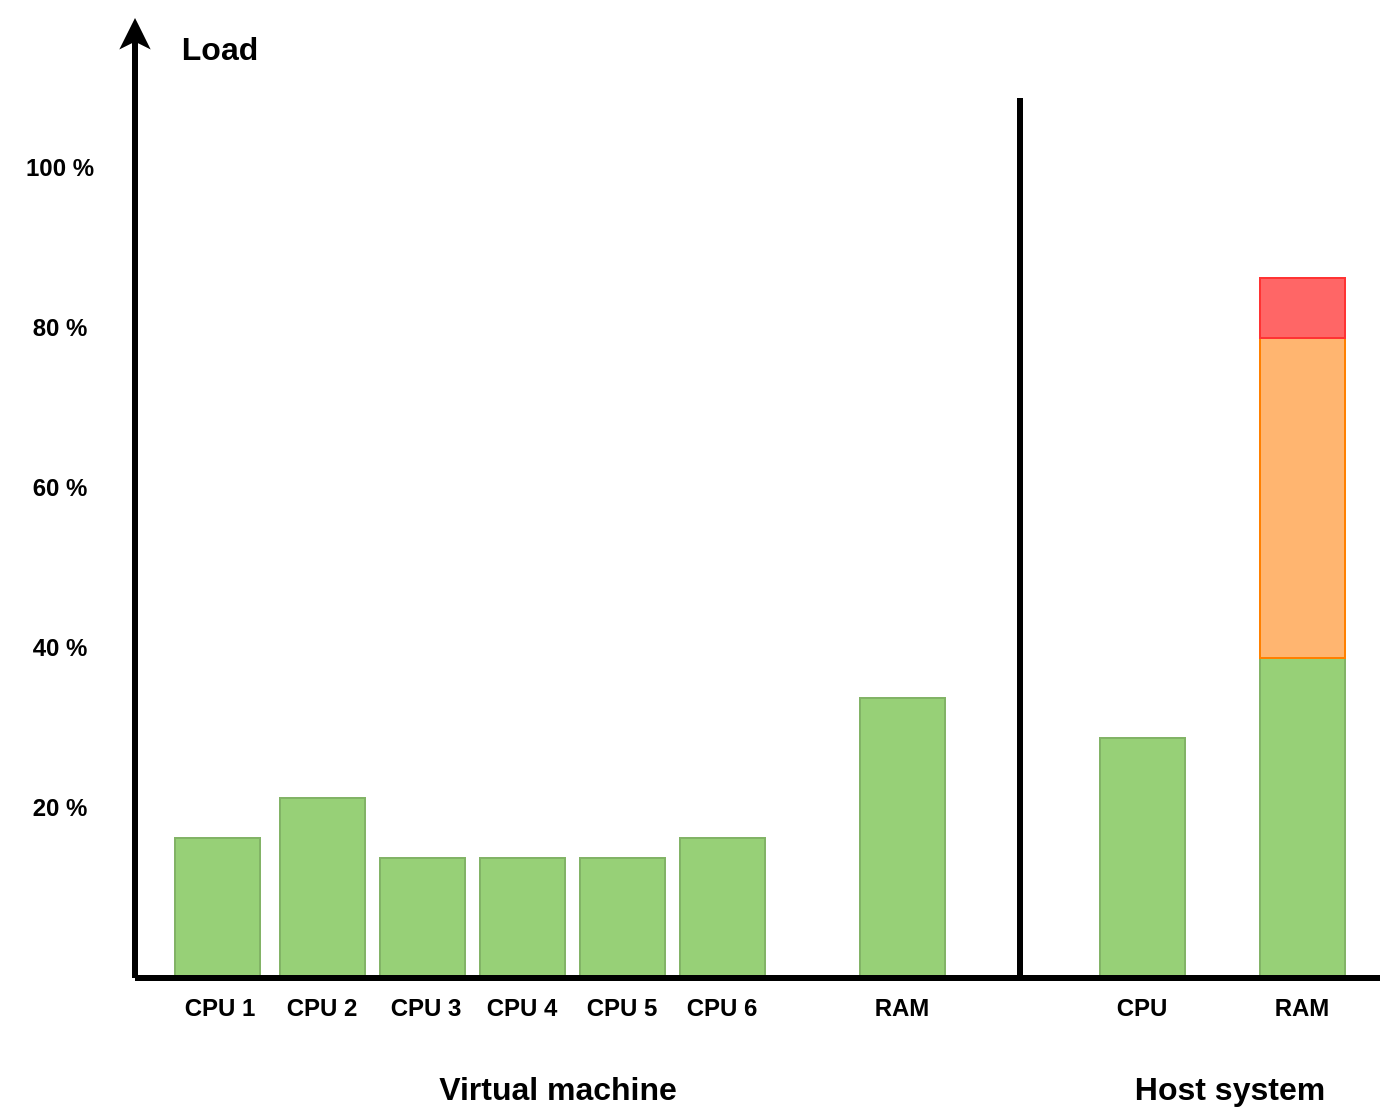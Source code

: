 <mxfile version="15.8.7" type="device"><diagram id="07fea595-8f29-1299-0266-81d95cde20df" name="Page-1"><mxGraphModel dx="-1042" dy="181" grid="1" gridSize="10" guides="1" tooltips="1" connect="1" arrows="1" fold="1" page="1" pageScale="1" pageWidth="1169" pageHeight="827" background="none" math="0" shadow="0"><root><mxCell id="0"/><mxCell id="1" parent="0"/><mxCell id="Cf1h_2czzi4_lYQHICTM-773" value="" style="whiteSpace=wrap;fillColor=#97D077;gradientDirection=east;strokeColor=#82b366;html=1;" vertex="1" parent="1"><mxGeometry x="2910" y="1200" width="42.5" height="120" as="geometry"/></mxCell><mxCell id="Cf1h_2czzi4_lYQHICTM-774" value="" style="whiteSpace=wrap;fillColor=#97D077;gradientDirection=east;strokeColor=#82b366;html=1;" vertex="1" parent="1"><mxGeometry x="2990" y="1160" width="42.5" height="160" as="geometry"/></mxCell><mxCell id="Cf1h_2czzi4_lYQHICTM-763" value="" style="whiteSpace=wrap;fillColor=#97D077;gradientDirection=east;strokeColor=#82b366;html=1;" vertex="1" parent="1"><mxGeometry x="2790" y="1180" width="42.5" height="140" as="geometry"/></mxCell><mxCell id="Cf1h_2czzi4_lYQHICTM-758" value="" style="whiteSpace=wrap;fillColor=#97D077;gradientDirection=east;strokeColor=#82b366;html=1;" vertex="1" parent="1"><mxGeometry x="2500" y="1230" width="42.5" height="90" as="geometry"/></mxCell><mxCell id="Cf1h_2czzi4_lYQHICTM-759" value="" style="whiteSpace=wrap;fillColor=#97D077;gradientDirection=east;strokeColor=#82b366;html=1;" vertex="1" parent="1"><mxGeometry x="2550" y="1260" width="42.5" height="60" as="geometry"/></mxCell><mxCell id="Cf1h_2czzi4_lYQHICTM-760" value="" style="whiteSpace=wrap;fillColor=#97D077;gradientDirection=east;strokeColor=#82b366;html=1;" vertex="1" parent="1"><mxGeometry x="2600" y="1260" width="42.5" height="60" as="geometry"/></mxCell><mxCell id="Cf1h_2czzi4_lYQHICTM-761" value="" style="whiteSpace=wrap;fillColor=#97D077;gradientDirection=east;strokeColor=#82b366;html=1;" vertex="1" parent="1"><mxGeometry x="2650" y="1260" width="42.5" height="60" as="geometry"/></mxCell><mxCell id="Cf1h_2czzi4_lYQHICTM-762" value="" style="whiteSpace=wrap;fillColor=#97D077;gradientDirection=east;strokeColor=#82b366;html=1;" vertex="1" parent="1"><mxGeometry x="2700" y="1250" width="42.5" height="70" as="geometry"/></mxCell><mxCell id="723" value="" style="whiteSpace=wrap;fillColor=#97D077;gradientDirection=east;strokeColor=#82b366;html=1;" parent="1" vertex="1"><mxGeometry x="2447.5" y="1250" width="42.5" height="70" as="geometry"/></mxCell><mxCell id="727" value="" style="edgeStyle=none;html=1;fontColor=#000000;strokeWidth=3;strokeColor=#000000;" parent="1" edge="1"><mxGeometry width="100" height="100" relative="1" as="geometry"><mxPoint x="2427.5" y="1320" as="sourcePoint"/><mxPoint x="2427.5" y="840" as="targetPoint"/></mxGeometry></mxCell><mxCell id="734" value="" style="edgeStyle=none;html=1;fontColor=#000000;strokeWidth=3;strokeColor=#000000;endArrow=none;endFill=0;" parent="1" edge="1"><mxGeometry width="100" height="100" relative="1" as="geometry"><mxPoint x="2427.5" y="1320" as="sourcePoint"/><mxPoint x="3050" y="1320" as="targetPoint"/></mxGeometry></mxCell><mxCell id="Cf1h_2czzi4_lYQHICTM-753" value="20 %" style="text;html=1;strokeColor=none;fillColor=none;align=center;verticalAlign=middle;whiteSpace=wrap;rounded=0;fontStyle=1" vertex="1" parent="1"><mxGeometry x="2360" y="1220" width="60" height="30" as="geometry"/></mxCell><mxCell id="Cf1h_2czzi4_lYQHICTM-754" value="40 %" style="text;html=1;strokeColor=none;fillColor=none;align=center;verticalAlign=middle;whiteSpace=wrap;rounded=0;fontStyle=1" vertex="1" parent="1"><mxGeometry x="2360" y="1140" width="60" height="30" as="geometry"/></mxCell><mxCell id="Cf1h_2czzi4_lYQHICTM-755" value="60 %" style="text;html=1;strokeColor=none;fillColor=none;align=center;verticalAlign=middle;whiteSpace=wrap;rounded=0;fontStyle=1" vertex="1" parent="1"><mxGeometry x="2360" y="1060" width="60" height="30" as="geometry"/></mxCell><mxCell id="Cf1h_2czzi4_lYQHICTM-756" value="80 %" style="text;html=1;strokeColor=none;fillColor=none;align=center;verticalAlign=middle;whiteSpace=wrap;rounded=0;fontStyle=1" vertex="1" parent="1"><mxGeometry x="2360" y="980" width="60" height="30" as="geometry"/></mxCell><mxCell id="Cf1h_2czzi4_lYQHICTM-757" value="100 %" style="text;html=1;strokeColor=none;fillColor=none;align=center;verticalAlign=middle;whiteSpace=wrap;rounded=0;fontStyle=1" vertex="1" parent="1"><mxGeometry x="2360" y="900" width="60" height="30" as="geometry"/></mxCell><mxCell id="Cf1h_2czzi4_lYQHICTM-764" value="CPU 1" style="text;html=1;strokeColor=none;fillColor=none;align=center;verticalAlign=middle;whiteSpace=wrap;rounded=0;fontStyle=1" vertex="1" parent="1"><mxGeometry x="2440" y="1320" width="60" height="30" as="geometry"/></mxCell><mxCell id="Cf1h_2czzi4_lYQHICTM-765" value="CPU 2" style="text;html=1;strokeColor=none;fillColor=none;align=center;verticalAlign=middle;whiteSpace=wrap;rounded=0;fontStyle=1" vertex="1" parent="1"><mxGeometry x="2491.25" y="1320" width="60" height="30" as="geometry"/></mxCell><mxCell id="Cf1h_2czzi4_lYQHICTM-766" value="CPU 3" style="text;html=1;strokeColor=none;fillColor=none;align=center;verticalAlign=middle;whiteSpace=wrap;rounded=0;fontStyle=1" vertex="1" parent="1"><mxGeometry x="2542.5" y="1320" width="60" height="30" as="geometry"/></mxCell><mxCell id="Cf1h_2czzi4_lYQHICTM-767" value="CPU 4" style="text;html=1;strokeColor=none;fillColor=none;align=center;verticalAlign=middle;whiteSpace=wrap;rounded=0;fontStyle=1" vertex="1" parent="1"><mxGeometry x="2591.25" y="1320" width="60" height="30" as="geometry"/></mxCell><mxCell id="Cf1h_2czzi4_lYQHICTM-768" value="CPU 5" style="text;html=1;strokeColor=none;fillColor=none;align=center;verticalAlign=middle;whiteSpace=wrap;rounded=0;fontStyle=1" vertex="1" parent="1"><mxGeometry x="2641.25" y="1320" width="60" height="30" as="geometry"/></mxCell><mxCell id="Cf1h_2czzi4_lYQHICTM-769" value="CPU 6" style="text;html=1;strokeColor=none;fillColor=none;align=center;verticalAlign=middle;whiteSpace=wrap;rounded=0;fontStyle=1" vertex="1" parent="1"><mxGeometry x="2691.25" y="1320" width="60" height="30" as="geometry"/></mxCell><mxCell id="Cf1h_2czzi4_lYQHICTM-770" value="RAM" style="text;html=1;strokeColor=none;fillColor=none;align=center;verticalAlign=middle;whiteSpace=wrap;rounded=0;fontStyle=1" vertex="1" parent="1"><mxGeometry x="2781.25" y="1320" width="60" height="30" as="geometry"/></mxCell><mxCell id="Cf1h_2czzi4_lYQHICTM-771" value="Virtual machine" style="text;html=1;strokeColor=none;fillColor=none;align=center;verticalAlign=middle;whiteSpace=wrap;rounded=0;fontStyle=1;fontSize=16;" vertex="1" parent="1"><mxGeometry x="2576.88" y="1360" width="124.37" height="30" as="geometry"/></mxCell><mxCell id="Cf1h_2czzi4_lYQHICTM-775" value="" style="whiteSpace=wrap;fillColor=#FFB570;gradientDirection=east;strokeColor=#FF8000;html=1;" vertex="1" parent="1"><mxGeometry x="2990" y="1000" width="42.5" height="160" as="geometry"/></mxCell><mxCell id="Cf1h_2czzi4_lYQHICTM-777" value="" style="whiteSpace=wrap;fillColor=#FF6666;gradientDirection=east;strokeColor=#FF3333;html=1;" vertex="1" parent="1"><mxGeometry x="2990" y="970" width="42.5" height="30" as="geometry"/></mxCell><mxCell id="Cf1h_2czzi4_lYQHICTM-778" value="" style="endArrow=none;html=1;rounded=0;fontSize=16;strokeWidth=3;" edge="1" parent="1"><mxGeometry width="50" height="50" relative="1" as="geometry"><mxPoint x="2870" y="1320" as="sourcePoint"/><mxPoint x="2870" y="880" as="targetPoint"/></mxGeometry></mxCell><mxCell id="Cf1h_2czzi4_lYQHICTM-779" value="Host system" style="text;html=1;strokeColor=none;fillColor=none;align=center;verticalAlign=middle;whiteSpace=wrap;rounded=0;fontStyle=1;fontSize=16;" vertex="1" parent="1"><mxGeometry x="2913" y="1360" width="124.37" height="30" as="geometry"/></mxCell><mxCell id="Cf1h_2czzi4_lYQHICTM-780" value="RAM" style="text;html=1;strokeColor=none;fillColor=none;align=center;verticalAlign=middle;whiteSpace=wrap;rounded=0;fontStyle=1" vertex="1" parent="1"><mxGeometry x="2981.25" y="1320" width="60" height="30" as="geometry"/></mxCell><mxCell id="Cf1h_2czzi4_lYQHICTM-781" value="CPU" style="text;html=1;strokeColor=none;fillColor=none;align=center;verticalAlign=middle;whiteSpace=wrap;rounded=0;fontStyle=1" vertex="1" parent="1"><mxGeometry x="2901.25" y="1320" width="60" height="30" as="geometry"/></mxCell><mxCell id="Cf1h_2czzi4_lYQHICTM-782" value="Load" style="text;html=1;strokeColor=none;fillColor=none;align=center;verticalAlign=middle;whiteSpace=wrap;rounded=0;fontStyle=1;fontSize=16;" vertex="1" parent="1"><mxGeometry x="2407.81" y="840" width="124.37" height="30" as="geometry"/></mxCell></root></mxGraphModel></diagram></mxfile>